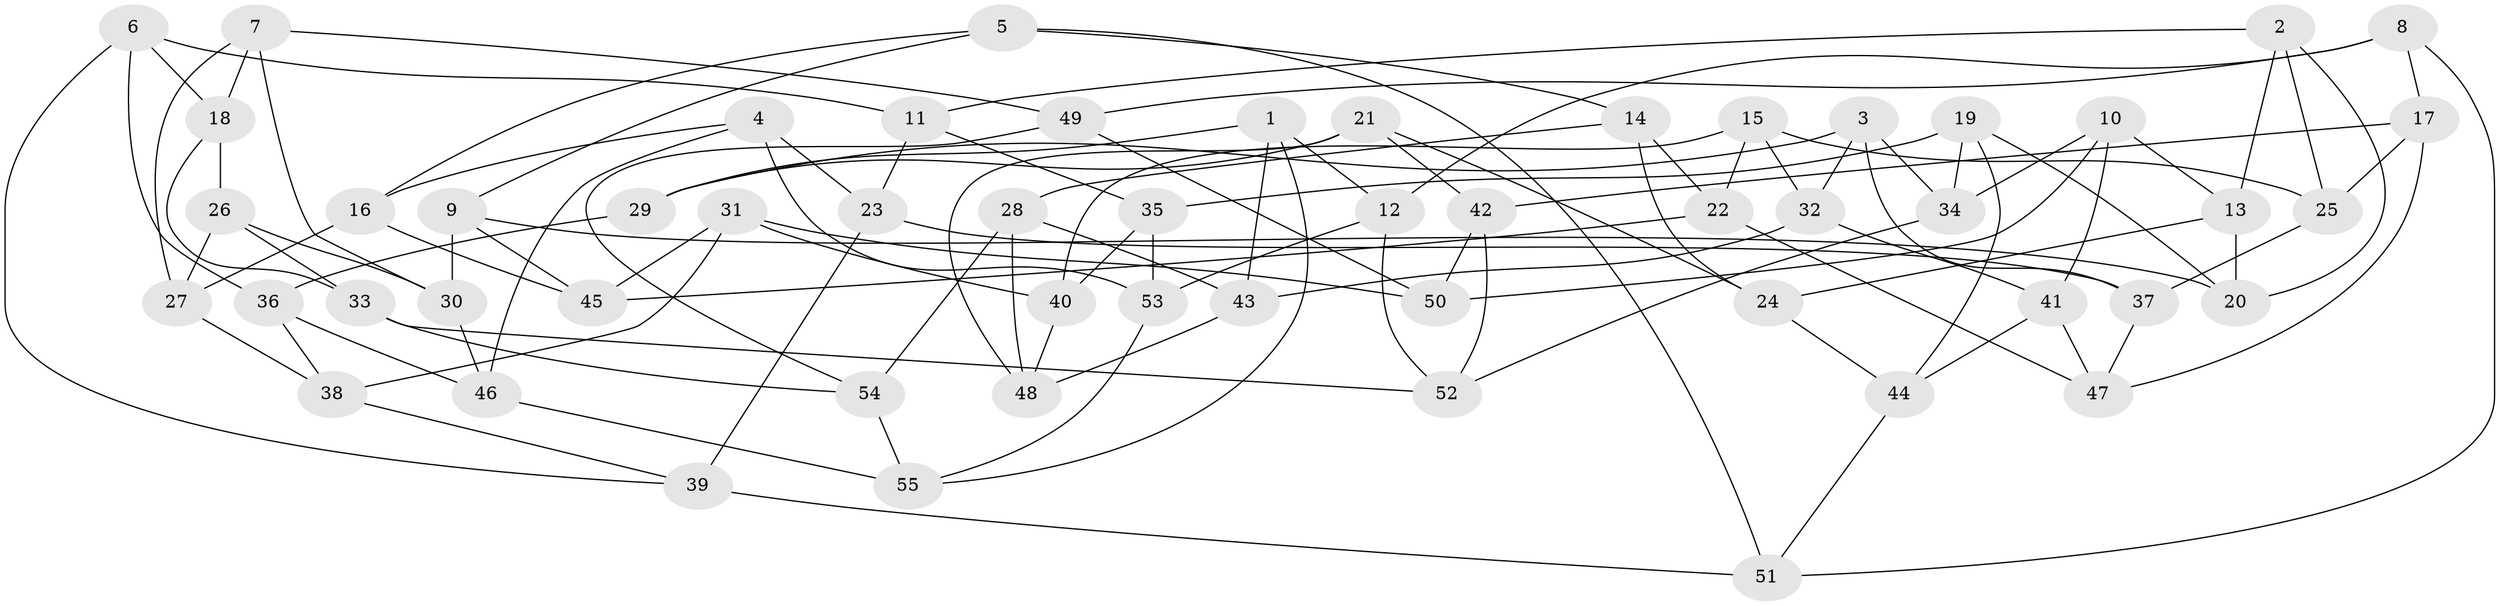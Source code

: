// coarse degree distribution, {5: 0.29411764705882354, 4: 0.38235294117647056, 3: 0.058823529411764705, 6: 0.2647058823529412}
// Generated by graph-tools (version 1.1) at 2025/38/03/04/25 23:38:10]
// undirected, 55 vertices, 110 edges
graph export_dot {
  node [color=gray90,style=filled];
  1;
  2;
  3;
  4;
  5;
  6;
  7;
  8;
  9;
  10;
  11;
  12;
  13;
  14;
  15;
  16;
  17;
  18;
  19;
  20;
  21;
  22;
  23;
  24;
  25;
  26;
  27;
  28;
  29;
  30;
  31;
  32;
  33;
  34;
  35;
  36;
  37;
  38;
  39;
  40;
  41;
  42;
  43;
  44;
  45;
  46;
  47;
  48;
  49;
  50;
  51;
  52;
  53;
  54;
  55;
  1 -- 43;
  1 -- 29;
  1 -- 12;
  1 -- 55;
  2 -- 25;
  2 -- 11;
  2 -- 13;
  2 -- 20;
  3 -- 37;
  3 -- 34;
  3 -- 32;
  3 -- 29;
  4 -- 23;
  4 -- 16;
  4 -- 53;
  4 -- 46;
  5 -- 16;
  5 -- 9;
  5 -- 51;
  5 -- 14;
  6 -- 18;
  6 -- 39;
  6 -- 36;
  6 -- 11;
  7 -- 18;
  7 -- 30;
  7 -- 49;
  7 -- 27;
  8 -- 17;
  8 -- 51;
  8 -- 12;
  8 -- 49;
  9 -- 30;
  9 -- 20;
  9 -- 45;
  10 -- 34;
  10 -- 50;
  10 -- 13;
  10 -- 41;
  11 -- 35;
  11 -- 23;
  12 -- 52;
  12 -- 53;
  13 -- 20;
  13 -- 24;
  14 -- 24;
  14 -- 28;
  14 -- 22;
  15 -- 40;
  15 -- 25;
  15 -- 32;
  15 -- 22;
  16 -- 45;
  16 -- 27;
  17 -- 42;
  17 -- 47;
  17 -- 25;
  18 -- 26;
  18 -- 33;
  19 -- 44;
  19 -- 35;
  19 -- 34;
  19 -- 20;
  21 -- 42;
  21 -- 48;
  21 -- 24;
  21 -- 29;
  22 -- 45;
  22 -- 47;
  23 -- 37;
  23 -- 39;
  24 -- 44;
  25 -- 37;
  26 -- 33;
  26 -- 27;
  26 -- 30;
  27 -- 38;
  28 -- 43;
  28 -- 54;
  28 -- 48;
  29 -- 36;
  30 -- 46;
  31 -- 40;
  31 -- 38;
  31 -- 45;
  31 -- 50;
  32 -- 43;
  32 -- 41;
  33 -- 52;
  33 -- 54;
  34 -- 52;
  35 -- 40;
  35 -- 53;
  36 -- 46;
  36 -- 38;
  37 -- 47;
  38 -- 39;
  39 -- 51;
  40 -- 48;
  41 -- 47;
  41 -- 44;
  42 -- 50;
  42 -- 52;
  43 -- 48;
  44 -- 51;
  46 -- 55;
  49 -- 54;
  49 -- 50;
  53 -- 55;
  54 -- 55;
}
